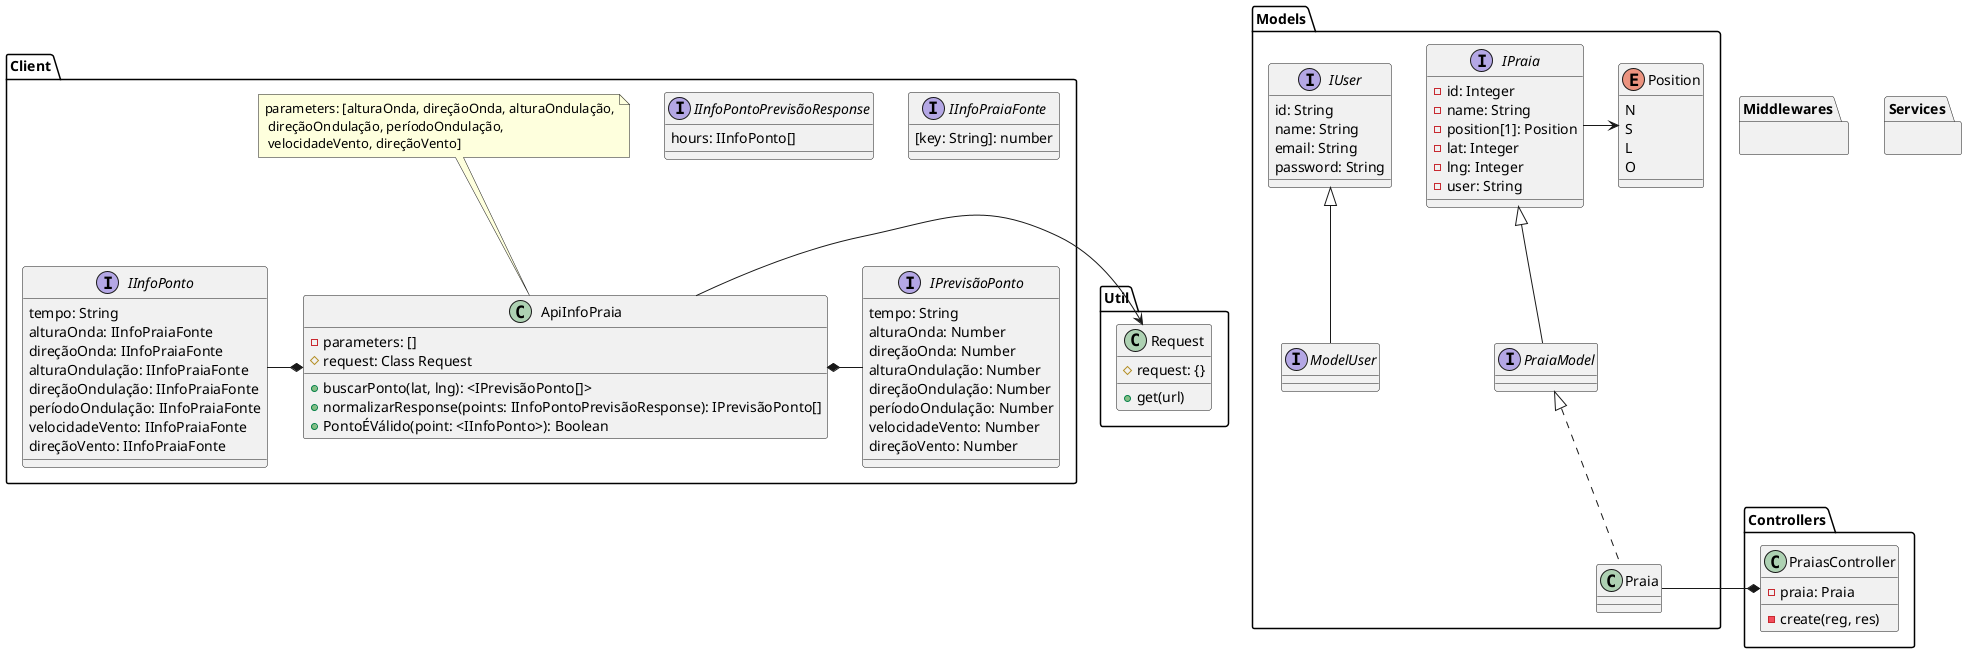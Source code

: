 @startuml class

package Util {
  class Request {
    #request: {}
    +get(url)
  }
}

package Client {
  
  interface IInfoPraiaFonte {
    [key: String]: number
  }

  interface IInfoPonto {
    tempo: String
    alturaOnda: IInfoPraiaFonte
    direçãoOnda: IInfoPraiaFonte
    alturaOndulação: IInfoPraiaFonte
    direçãoOndulação: IInfoPraiaFonte
    períodoOndulação: IInfoPraiaFonte
    velocidadeVento: IInfoPraiaFonte
    direçãoVento: IInfoPraiaFonte
  }

  interface IInfoPontoPrevisãoResponse {
    hours: IInfoPonto[]
  }

  interface IPrevisãoPonto {
    tempo: String
    alturaOnda: Number
    direçãoOnda: Number
    alturaOndulação: Number
    direçãoOndulação: Number
    períodoOndulação: Number
    velocidadeVento: Number
    direçãoVento: Number
  }
  
  class ApiInfoPraia {
    -parameters: []
    #request: Class Request
    +buscarPonto(lat, lng): <IPrevisãoPonto[]>
    +normalizarResponse(points: IInfoPontoPrevisãoResponse): IPrevisãoPonto[]
    +PontoÉVálido(point: <IInfoPonto>): Boolean
  }
  note top: parameters: [alturaOnda, direçãoOnda, alturaOndulação,\n direçãoOndulação, períodoOndulação,\n velocidadeVento, direçãoVento]

  ApiInfoPraia -> Request
  ApiInfoPraia *- IPrevisãoPonto
  IInfoPonto -* ApiInfoPraia
}
package Models {

  interface IUser {
    id: String
    name: String
    email: String
    password: String
  }

  interface ModelUser extends IUser {
    
  }

  enum Position {
    N
    S
    L
    O
  }

  interface IPraia {
    -id: Integer
    -name: String
    -position[1]: Position
    -lat: Integer
    -lng: Integer
    -user: String
  }

  IPraia -> Position

  interface PraiaModel extends IPraia

  class Praia implements PraiaModel
}

package Controllers {
  class PraiasController {
    -praia: Praia
    
    -create(reg, res)
  }

  PraiasController *- Praia
}
package Middlewares {}
package Services {}

@enduml